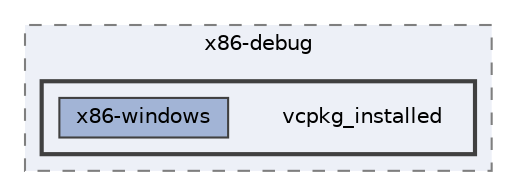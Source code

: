 digraph "C:/Users/a.fornero/Documents/Projet C++/Cmake/out/build/x86-debug/vcpkg_installed"
{
 // LATEX_PDF_SIZE
  bgcolor="transparent";
  edge [fontname=Helvetica,fontsize=10,labelfontname=Helvetica,labelfontsize=10];
  node [fontname=Helvetica,fontsize=10,shape=box,height=0.2,width=0.4];
  compound=true
  subgraph clusterdir_7e3f5df11b93e131a5f86af26baa9ae2 {
    graph [ bgcolor="#edf0f7", pencolor="grey50", label="x86-debug", fontname=Helvetica,fontsize=10 style="filled,dashed", URL="dir_7e3f5df11b93e131a5f86af26baa9ae2.html",tooltip=""]
  subgraph clusterdir_56d023423b8b1b758f848b325bb66d35 {
    graph [ bgcolor="#edf0f7", pencolor="grey25", label="", fontname=Helvetica,fontsize=10 style="filled,bold", URL="dir_56d023423b8b1b758f848b325bb66d35.html",tooltip=""]
    dir_56d023423b8b1b758f848b325bb66d35 [shape=plaintext, label="vcpkg_installed"];
  dir_7611058ce11a36db73b9363dfef89c6b [label="x86-windows", fillcolor="#a2b4d6", color="grey25", style="filled", URL="dir_7611058ce11a36db73b9363dfef89c6b.html",tooltip=""];
  }
  }
}
